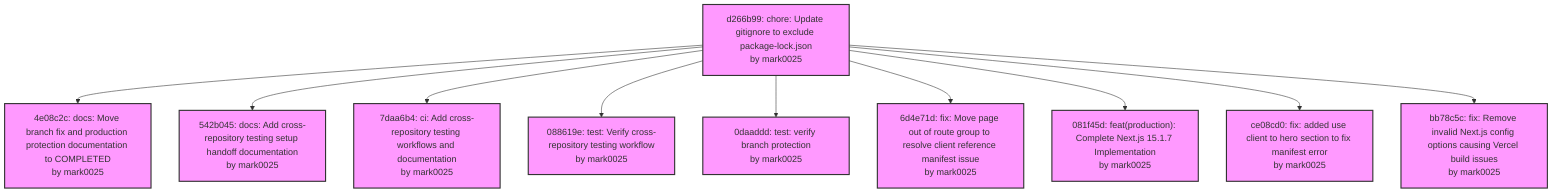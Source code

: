 graph TD
    classDef commit fill:#f9f,stroke:#333,stroke-width:2px;
    d266b99["d266b99: chore: Update gitignore to exclude package-lock.json<br/>by mark0025"]:::commit
    4e08c2c["4e08c2c: docs: Move branch fix and production protection documentation to COMPLETED<br/>by mark0025"]:::commit
    542b045["542b045: docs: Add cross-repository testing setup handoff documentation<br/>by mark0025"]:::commit
    7daa6b4["7daa6b4: ci: Add cross-repository testing workflows and documentation<br/>by mark0025"]:::commit
    088619e["088619e: test: Verify cross-repository testing workflow<br/>by mark0025"]:::commit
    0daaddd["0daaddd: test: verify branch protection<br/>by mark0025"]:::commit
    6d4e71d["6d4e71d: fix: Move page out of route group to resolve client reference manifest issue<br/>by mark0025"]:::commit
    081f45d["081f45d: feat(production): Complete Next.js 15.1.7 Implementation<br/>by mark0025"]:::commit
    ce08cd0["ce08cd0: fix: added use client to hero section to fix manifest error<br/>by mark0025"]:::commit
    bb78c5c["bb78c5c: fix: Remove invalid Next.js config options causing Vercel build issues<br/>by mark0025"]:::commit
    d266b99 --> 4e08c2c
    d266b99 --> 542b045
    d266b99 --> 7daa6b4
    d266b99 --> 088619e
    d266b99 --> 0daaddd
    d266b99 --> 6d4e71d
    d266b99 --> 081f45d
    d266b99 --> ce08cd0
    d266b99 --> bb78c5c
